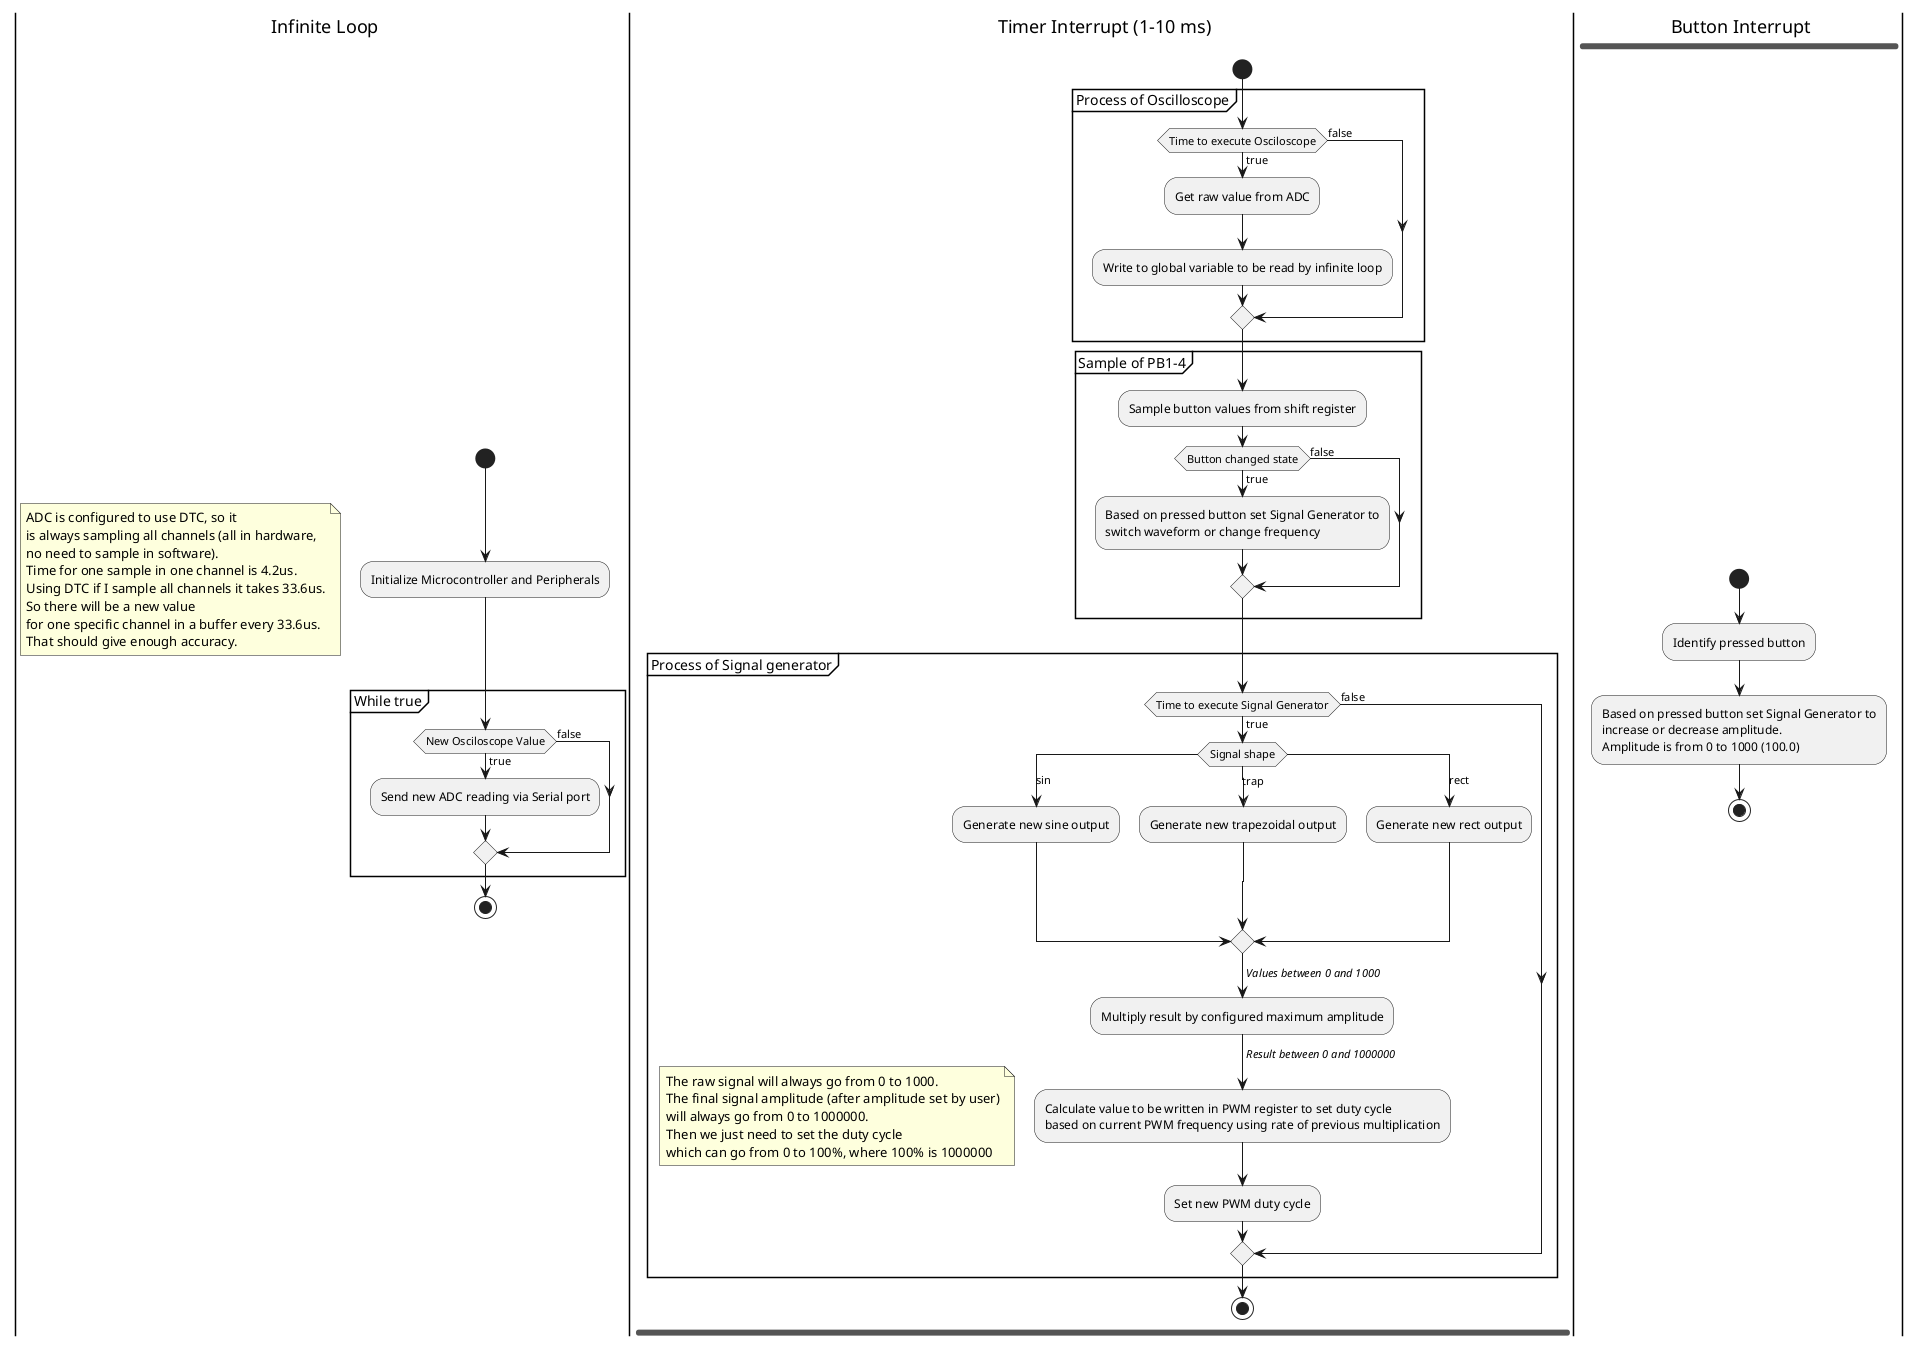 @startuml
'https://plantuml.com/activity-diagram-beta
|a| Infinite Loop
|b| Timer Interrupt (1-10 ms)
|c| Button Interrupt

fork
|a|
-[hidden]->
start

:Initialize Microcontroller and Peripherals;
floating note
ADC is configured to use DTC, so it
is always sampling all channels (all in hardware,
no need to sample in software).
Time for one sample in one channel is 4.2us.
Using DTC if I sample all channels it takes 33.6us.
So there will be a new value
for one specific channel in a buffer every 33.6us.
That should give enough accuracy.
endnote
partition While true{

if (New Osciloscope Value) then (true)
:Send new ADC reading via Serial port;
else (false)
endif
}
stop
fork again
|b|
-[hidden]->
start
partition "Process of Oscilloscope" {
if (Time to execute Osciloscope) then (true)
    :Get raw value from ADC;
    :Write to global variable to be read by infinite loop;
else (false)
endif
}

partition Sample of PB1-4{
:Sample button values from shift register;
if(Button changed state) then (true)
:Based on pressed button set Signal Generator to
switch waveform or change frequency;
else (false)
endif
}
partition Process of Signal generator{
if (Time to execute Signal Generator) then (true)
    switch (Signal shape)
    case (sin)
        :Generate new sine output;
    case (trap)
        :Generate new trapezoidal output;
    case (rect)
        :Generate new rect output;
    endswitch
    ->//Values between 0 and 1000//;
    :Multiply result by configured maximum amplitude;
    ->//Result between 0 and 1000000//;
    :Calculate value to be written in PWM register to set duty cycle
    based on current PWM frequency using rate of previous multiplication;
    floating note left
    The raw signal will always go from 0 to 1000.
    The final signal amplitude (after amplitude set by user)
    will always go from 0 to 1000000.
    Then we just need to set the duty cycle
    which can go from 0 to 100%, where 100% is 1000000
    endnote
    :Set new PWM duty cycle;
else (false)
endif
}
stop

fork again
|c|
-[hidden]->
start
:Identify pressed button;
:Based on pressed button set Signal Generator to
increase or decrease amplitude.
Amplitude is from 0 to 1000 (100.0);
stop


@enduml
